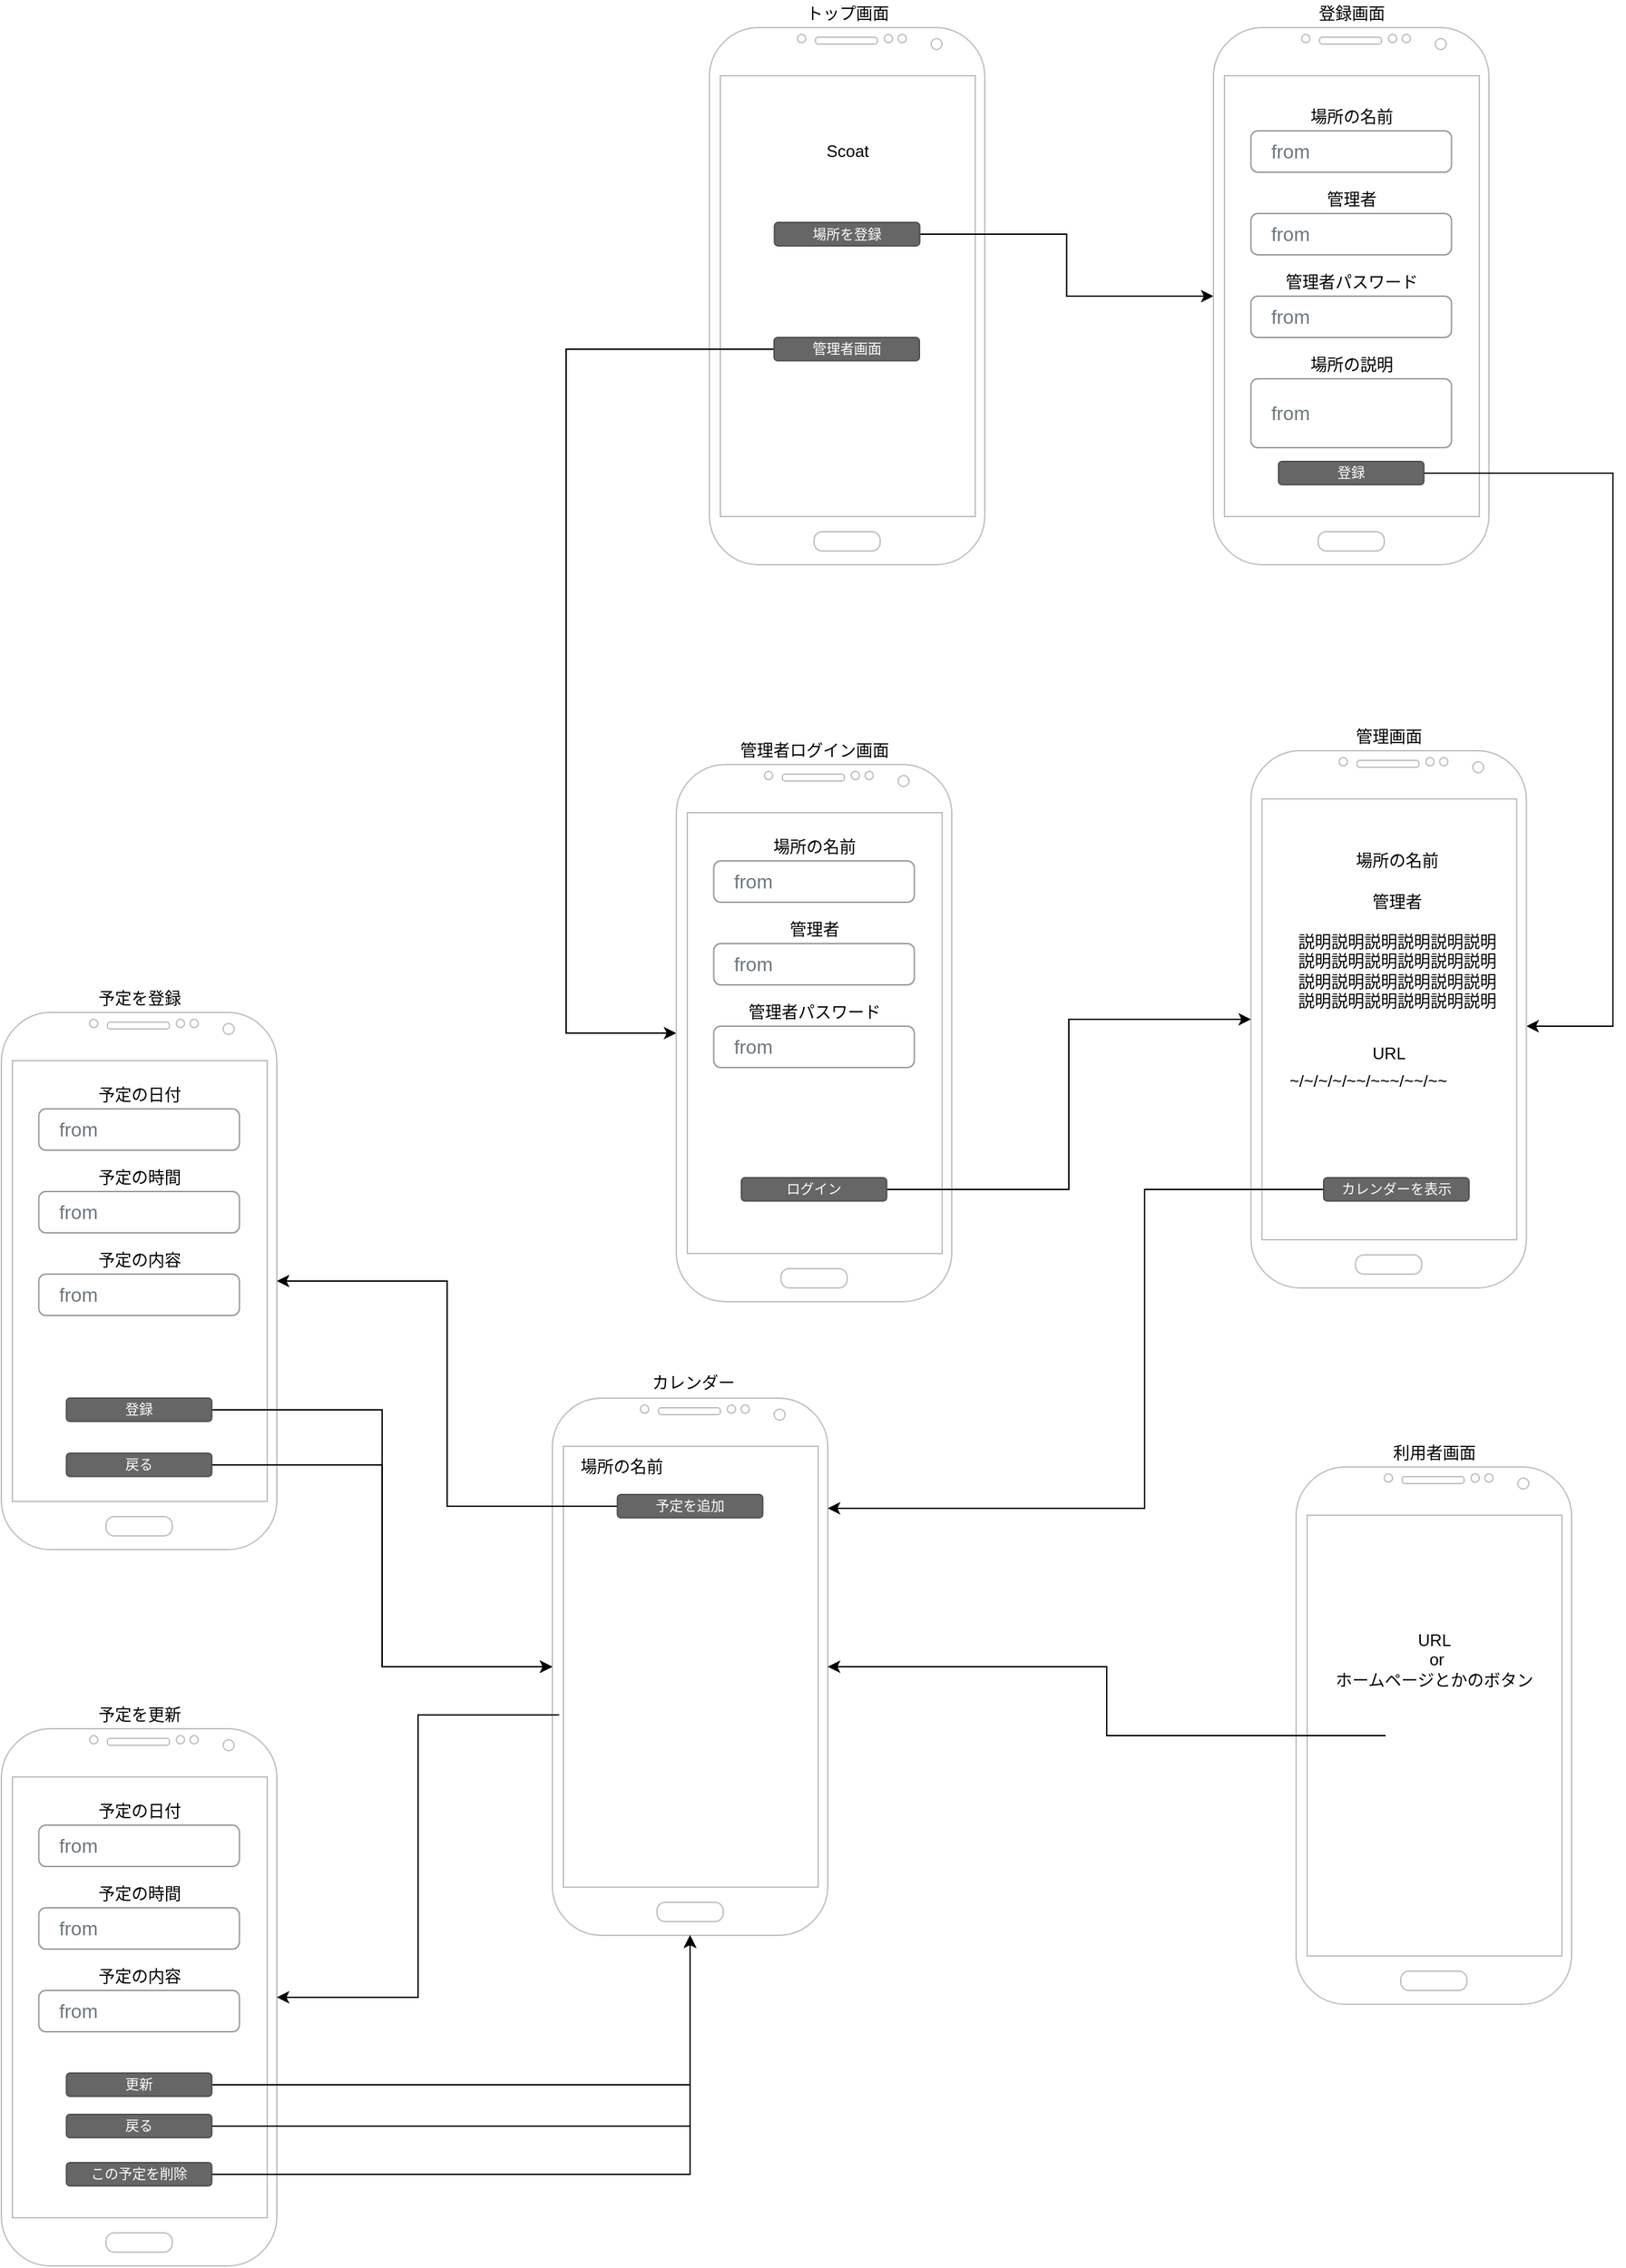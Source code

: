 <mxfile version="14.4.2" type="device"><diagram id="Cid-E1_WpX19FYD2wdw5" name="Page-1"><mxGraphModel dx="1773" dy="589" grid="1" gridSize="10" guides="1" tooltips="1" connect="1" arrows="1" fold="1" page="1" pageScale="1" pageWidth="827" pageHeight="1169" math="0" shadow="0"><root><mxCell id="0"/><mxCell id="1" parent="0"/><mxCell id="yJybupqU7paiZ8rAt8fb-1" value="" style="verticalLabelPosition=bottom;verticalAlign=top;html=1;shadow=0;dashed=0;strokeWidth=1;shape=mxgraph.android.phone2;strokeColor=#c0c0c0;" parent="1" vertex="1"><mxGeometry x="314" y="195" width="200" height="390" as="geometry"/></mxCell><mxCell id="yJybupqU7paiZ8rAt8fb-7" style="edgeStyle=orthogonalEdgeStyle;rounded=0;orthogonalLoop=1;jettySize=auto;html=1;" parent="1" source="yJybupqU7paiZ8rAt8fb-2" target="yJybupqU7paiZ8rAt8fb-6" edge="1"><mxGeometry relative="1" as="geometry"/></mxCell><mxCell id="yJybupqU7paiZ8rAt8fb-2" value="場所を登録" style="rounded=1;html=1;shadow=0;dashed=0;whiteSpace=wrap;fontSize=10;fillColor=#666666;align=center;strokeColor=#4D4D4D;fontColor=#ffffff;" parent="1" vertex="1"><mxGeometry x="361.25" y="336.56" width="105.5" height="16.88" as="geometry"/></mxCell><mxCell id="yJybupqU7paiZ8rAt8fb-6" value="" style="verticalLabelPosition=bottom;verticalAlign=top;html=1;shadow=0;dashed=0;strokeWidth=1;shape=mxgraph.android.phone2;strokeColor=#c0c0c0;" parent="1" vertex="1"><mxGeometry x="680" y="195" width="200" height="390" as="geometry"/></mxCell><mxCell id="yJybupqU7paiZ8rAt8fb-26" value="from" style="html=1;shadow=0;dashed=0;shape=mxgraph.bootstrap.rrect;rSize=5;fillColor=none;strokeColor=#999999;align=left;spacing=15;fontSize=14;fontColor=#6C767D;" parent="1" vertex="1"><mxGeometry x="707.2" y="270" width="145.6" height="30" as="geometry"/></mxCell><mxCell id="yJybupqU7paiZ8rAt8fb-28" value="場所の名前" style="text;html=1;align=center;verticalAlign=middle;resizable=0;points=[];autosize=1;" parent="1" vertex="1"><mxGeometry x="740" y="250" width="80" height="20" as="geometry"/></mxCell><mxCell id="yJybupqU7paiZ8rAt8fb-50" style="edgeStyle=orthogonalEdgeStyle;rounded=0;orthogonalLoop=1;jettySize=auto;html=1;" parent="1" source="yJybupqU7paiZ8rAt8fb-29" target="yJybupqU7paiZ8rAt8fb-31" edge="1"><mxGeometry relative="1" as="geometry"><Array as="points"><mxPoint x="970" y="519"/><mxPoint x="970" y="920"/></Array></mxGeometry></mxCell><mxCell id="yJybupqU7paiZ8rAt8fb-29" value="登録" style="rounded=1;html=1;shadow=0;dashed=0;whiteSpace=wrap;fontSize=10;fillColor=#666666;align=center;strokeColor=#4D4D4D;fontColor=#ffffff;" parent="1" vertex="1"><mxGeometry x="727.25" y="510" width="105.5" height="16.88" as="geometry"/></mxCell><mxCell id="yJybupqU7paiZ8rAt8fb-31" value="" style="verticalLabelPosition=bottom;verticalAlign=top;html=1;shadow=0;dashed=0;strokeWidth=1;shape=mxgraph.android.phone2;strokeColor=#c0c0c0;" parent="1" vertex="1"><mxGeometry x="707.2" y="720" width="200" height="390" as="geometry"/></mxCell><mxCell id="yJybupqU7paiZ8rAt8fb-33" value="" style="verticalLabelPosition=bottom;verticalAlign=top;html=1;shadow=0;dashed=0;strokeWidth=1;shape=mxgraph.android.phone2;strokeColor=#c0c0c0;" parent="1" vertex="1"><mxGeometry x="200" y="1190" width="200" height="390" as="geometry"/></mxCell><mxCell id="yJybupqU7paiZ8rAt8fb-37" value="管理者" style="text;html=1;align=center;verticalAlign=middle;resizable=0;points=[];autosize=1;" parent="1" vertex="1"><mxGeometry x="755" y="310" width="50" height="20" as="geometry"/></mxCell><mxCell id="yJybupqU7paiZ8rAt8fb-39" value="管理者パスワード" style="text;html=1;align=center;verticalAlign=middle;resizable=0;points=[];autosize=1;" parent="1" vertex="1"><mxGeometry x="725" y="370" width="110" height="20" as="geometry"/></mxCell><mxCell id="yJybupqU7paiZ8rAt8fb-40" value="from" style="html=1;shadow=0;dashed=0;shape=mxgraph.bootstrap.rrect;rSize=5;fillColor=none;strokeColor=#999999;align=left;spacing=15;fontSize=14;fontColor=#6C767D;" parent="1" vertex="1"><mxGeometry x="707.2" y="330" width="145.6" height="30" as="geometry"/></mxCell><mxCell id="yJybupqU7paiZ8rAt8fb-41" value="from" style="html=1;shadow=0;dashed=0;shape=mxgraph.bootstrap.rrect;rSize=5;fillColor=none;strokeColor=#999999;align=left;spacing=15;fontSize=14;fontColor=#6C767D;" parent="1" vertex="1"><mxGeometry x="707.2" y="390" width="145.6" height="30" as="geometry"/></mxCell><mxCell id="yJybupqU7paiZ8rAt8fb-42" value="場所の説明" style="text;html=1;align=center;verticalAlign=middle;resizable=0;points=[];autosize=1;" parent="1" vertex="1"><mxGeometry x="740" y="430" width="80" height="20" as="geometry"/></mxCell><mxCell id="yJybupqU7paiZ8rAt8fb-43" value="from" style="html=1;shadow=0;dashed=0;shape=mxgraph.bootstrap.rrect;rSize=5;fillColor=none;strokeColor=#999999;align=left;spacing=15;fontSize=14;fontColor=#6C767D;" parent="1" vertex="1"><mxGeometry x="707.2" y="450" width="145.6" height="50" as="geometry"/></mxCell><mxCell id="yJybupqU7paiZ8rAt8fb-44" value="トップ画面" style="text;html=1;align=center;verticalAlign=middle;resizable=0;points=[];autosize=1;" parent="1" vertex="1"><mxGeometry x="379" y="175" width="70" height="20" as="geometry"/></mxCell><mxCell id="yJybupqU7paiZ8rAt8fb-45" value="登録画面" style="text;html=1;align=center;verticalAlign=middle;resizable=0;points=[];autosize=1;" parent="1" vertex="1"><mxGeometry x="750" y="175" width="60" height="20" as="geometry"/></mxCell><mxCell id="yJybupqU7paiZ8rAt8fb-59" style="edgeStyle=orthogonalEdgeStyle;rounded=0;orthogonalLoop=1;jettySize=auto;html=1;" parent="1" source="yJybupqU7paiZ8rAt8fb-46" target="yJybupqU7paiZ8rAt8fb-57" edge="1"><mxGeometry relative="1" as="geometry"><Array as="points"><mxPoint x="210" y="429"/><mxPoint x="210" y="925"/></Array></mxGeometry></mxCell><mxCell id="yJybupqU7paiZ8rAt8fb-46" value="管理者画面" style="rounded=1;html=1;shadow=0;dashed=0;whiteSpace=wrap;fontSize=10;fillColor=#666666;align=center;strokeColor=#4D4D4D;fontColor=#ffffff;" parent="1" vertex="1"><mxGeometry x="361" y="420" width="105.5" height="16.88" as="geometry"/></mxCell><mxCell id="yJybupqU7paiZ8rAt8fb-49" value="管理画面" style="text;html=1;align=center;verticalAlign=middle;resizable=0;points=[];autosize=1;" parent="1" vertex="1"><mxGeometry x="777.2" y="700" width="60" height="20" as="geometry"/></mxCell><mxCell id="yJybupqU7paiZ8rAt8fb-51" value="カレンダー" style="text;html=1;align=center;verticalAlign=middle;resizable=0;points=[];autosize=1;" parent="1" vertex="1"><mxGeometry x="267.25" y="1169" width="70" height="20" as="geometry"/></mxCell><mxCell id="yJybupqU7paiZ8rAt8fb-52" value="" style="verticalLabelPosition=bottom;verticalAlign=top;html=1;shadow=0;dashed=0;strokeWidth=1;shape=mxgraph.android.phone2;strokeColor=#c0c0c0;" parent="1" vertex="1"><mxGeometry x="740" y="1240" width="200" height="390" as="geometry"/></mxCell><mxCell id="yJybupqU7paiZ8rAt8fb-53" value="利用者画面" style="text;html=1;align=center;verticalAlign=middle;resizable=0;points=[];autosize=1;" parent="1" vertex="1"><mxGeometry x="800" y="1220" width="80" height="20" as="geometry"/></mxCell><mxCell id="yJybupqU7paiZ8rAt8fb-56" style="edgeStyle=orthogonalEdgeStyle;rounded=0;orthogonalLoop=1;jettySize=auto;html=1;" parent="1" source="yJybupqU7paiZ8rAt8fb-54" target="yJybupqU7paiZ8rAt8fb-33" edge="1"><mxGeometry relative="1" as="geometry"/></mxCell><mxCell id="yJybupqU7paiZ8rAt8fb-54" value="" style="shape=image;html=1;verticalAlign=top;verticalLabelPosition=bottom;labelBackgroundColor=#ffffff;imageAspect=0;aspect=fixed;image=https://cdn4.iconfinder.com/data/icons/music-ui-solid-24px/24/link_hyperlink-2-128.png" parent="1" vertex="1"><mxGeometry x="805" y="1400" width="70" height="70" as="geometry"/></mxCell><mxCell id="yJybupqU7paiZ8rAt8fb-55" value="URL&lt;br&gt;&amp;nbsp;or &lt;br&gt;ホームページとかのボタン" style="text;html=1;align=center;verticalAlign=middle;resizable=0;points=[];autosize=1;" parent="1" vertex="1"><mxGeometry x="760" y="1355" width="160" height="50" as="geometry"/></mxCell><mxCell id="yJybupqU7paiZ8rAt8fb-57" value="" style="verticalLabelPosition=bottom;verticalAlign=top;html=1;shadow=0;dashed=0;strokeWidth=1;shape=mxgraph.android.phone2;strokeColor=#c0c0c0;" parent="1" vertex="1"><mxGeometry x="290" y="730" width="200" height="390" as="geometry"/></mxCell><mxCell id="yJybupqU7paiZ8rAt8fb-58" value="管理者ログイン画面" style="text;html=1;align=center;verticalAlign=middle;resizable=0;points=[];autosize=1;" parent="1" vertex="1"><mxGeometry x="330" y="710" width="120" height="20" as="geometry"/></mxCell><mxCell id="yJybupqU7paiZ8rAt8fb-60" value="Scoat" style="text;html=1;align=center;verticalAlign=middle;resizable=0;points=[];autosize=1;" parent="1" vertex="1"><mxGeometry x="389" y="275" width="50" height="20" as="geometry"/></mxCell><mxCell id="yJybupqU7paiZ8rAt8fb-61" value="from" style="html=1;shadow=0;dashed=0;shape=mxgraph.bootstrap.rrect;rSize=5;fillColor=none;strokeColor=#999999;align=left;spacing=15;fontSize=14;fontColor=#6C767D;" parent="1" vertex="1"><mxGeometry x="317.2" y="800" width="145.6" height="30" as="geometry"/></mxCell><mxCell id="yJybupqU7paiZ8rAt8fb-62" value="管理者" style="text;html=1;align=center;verticalAlign=middle;resizable=0;points=[];autosize=1;" parent="1" vertex="1"><mxGeometry x="365.0" y="840" width="50" height="20" as="geometry"/></mxCell><mxCell id="yJybupqU7paiZ8rAt8fb-63" value="管理者パスワード" style="text;html=1;align=center;verticalAlign=middle;resizable=0;points=[];autosize=1;" parent="1" vertex="1"><mxGeometry x="335.0" y="900" width="110" height="20" as="geometry"/></mxCell><mxCell id="yJybupqU7paiZ8rAt8fb-64" value="from" style="html=1;shadow=0;dashed=0;shape=mxgraph.bootstrap.rrect;rSize=5;fillColor=none;strokeColor=#999999;align=left;spacing=15;fontSize=14;fontColor=#6C767D;" parent="1" vertex="1"><mxGeometry x="317.2" y="860" width="145.6" height="30" as="geometry"/></mxCell><mxCell id="yJybupqU7paiZ8rAt8fb-65" value="from" style="html=1;shadow=0;dashed=0;shape=mxgraph.bootstrap.rrect;rSize=5;fillColor=none;strokeColor=#999999;align=left;spacing=15;fontSize=14;fontColor=#6C767D;" parent="1" vertex="1"><mxGeometry x="317.2" y="920" width="145.6" height="30" as="geometry"/></mxCell><mxCell id="yJybupqU7paiZ8rAt8fb-66" value="場所の名前" style="text;html=1;align=center;verticalAlign=middle;resizable=0;points=[];autosize=1;" parent="1" vertex="1"><mxGeometry x="350" y="780" width="80" height="20" as="geometry"/></mxCell><mxCell id="yJybupqU7paiZ8rAt8fb-68" style="edgeStyle=orthogonalEdgeStyle;rounded=0;orthogonalLoop=1;jettySize=auto;html=1;" parent="1" source="yJybupqU7paiZ8rAt8fb-67" target="yJybupqU7paiZ8rAt8fb-31" edge="1"><mxGeometry relative="1" as="geometry"/></mxCell><mxCell id="yJybupqU7paiZ8rAt8fb-67" value="ログイン" style="rounded=1;html=1;shadow=0;dashed=0;whiteSpace=wrap;fontSize=10;fillColor=#666666;align=center;strokeColor=#4D4D4D;fontColor=#ffffff;" parent="1" vertex="1"><mxGeometry x="337.25" y="1030" width="105.5" height="16.88" as="geometry"/></mxCell><mxCell id="yJybupqU7paiZ8rAt8fb-70" style="edgeStyle=orthogonalEdgeStyle;rounded=0;orthogonalLoop=1;jettySize=auto;html=1;" parent="1" source="yJybupqU7paiZ8rAt8fb-69" target="yJybupqU7paiZ8rAt8fb-33" edge="1"><mxGeometry relative="1" as="geometry"><Array as="points"><mxPoint x="630" y="1039"/><mxPoint x="630" y="1270"/></Array></mxGeometry></mxCell><mxCell id="yJybupqU7paiZ8rAt8fb-69" value="カレンダーを表示" style="rounded=1;html=1;shadow=0;dashed=0;whiteSpace=wrap;fontSize=10;fillColor=#666666;align=center;strokeColor=#4D4D4D;fontColor=#ffffff;" parent="1" vertex="1"><mxGeometry x="760" y="1030" width="105.5" height="16.88" as="geometry"/></mxCell><mxCell id="yJybupqU7paiZ8rAt8fb-71" value="" style="verticalLabelPosition=bottom;verticalAlign=top;html=1;shadow=0;dashed=0;strokeWidth=1;shape=mxgraph.android.phone2;strokeColor=#c0c0c0;" parent="1" vertex="1"><mxGeometry x="-200" y="910" width="200" height="390" as="geometry"/></mxCell><mxCell id="yJybupqU7paiZ8rAt8fb-74" value="" style="shape=image;html=1;verticalAlign=top;verticalLabelPosition=bottom;labelBackgroundColor=#ffffff;imageAspect=0;aspect=fixed;image=https://cdn1.iconfinder.com/data/icons/material-core/22/content-copy-128.png" parent="1" vertex="1"><mxGeometry x="860" y="950" width="20" height="20" as="geometry"/></mxCell><mxCell id="yJybupqU7paiZ8rAt8fb-75" value="場所の名前" style="text;html=1;align=center;verticalAlign=middle;resizable=0;points=[];autosize=1;" parent="1" vertex="1"><mxGeometry x="772.8" y="790" width="80" height="20" as="geometry"/></mxCell><mxCell id="yJybupqU7paiZ8rAt8fb-76" value="管理者" style="text;html=1;align=center;verticalAlign=middle;resizable=0;points=[];autosize=1;" parent="1" vertex="1"><mxGeometry x="787.8" y="820" width="50" height="20" as="geometry"/></mxCell><mxCell id="yJybupqU7paiZ8rAt8fb-77" value="説明説明説明説明説明説明&lt;br&gt;説明説明説明説明説明説明&lt;br&gt;説明説明説明説明説明説明&lt;br&gt;説明説明説明説明説明説明" style="text;html=1;align=center;verticalAlign=middle;resizable=0;points=[];autosize=1;" parent="1" vertex="1"><mxGeometry x="732.75" y="850" width="160" height="60" as="geometry"/></mxCell><mxCell id="yJybupqU7paiZ8rAt8fb-78" value="~/~/~/~/~~/~~~/~~/~~" style="text;html=1;align=center;verticalAlign=middle;resizable=0;points=[];autosize=1;" parent="1" vertex="1"><mxGeometry x="727.25" y="950" width="130" height="20" as="geometry"/></mxCell><mxCell id="yJybupqU7paiZ8rAt8fb-79" value="予定を登録" style="text;html=1;align=center;verticalAlign=middle;resizable=0;points=[];autosize=1;" parent="1" vertex="1"><mxGeometry x="-140" y="890" width="80" height="20" as="geometry"/></mxCell><mxCell id="yJybupqU7paiZ8rAt8fb-80" value="" style="verticalLabelPosition=bottom;verticalAlign=top;html=1;shadow=0;dashed=0;strokeWidth=1;shape=mxgraph.android.phone2;strokeColor=#c0c0c0;" parent="1" vertex="1"><mxGeometry x="-200" y="1430" width="200" height="390" as="geometry"/></mxCell><mxCell id="yJybupqU7paiZ8rAt8fb-81" value="予定を更新" style="text;html=1;align=center;verticalAlign=middle;resizable=0;points=[];autosize=1;" parent="1" vertex="1"><mxGeometry x="-140" y="1410" width="80" height="20" as="geometry"/></mxCell><mxCell id="yJybupqU7paiZ8rAt8fb-84" style="edgeStyle=orthogonalEdgeStyle;rounded=0;orthogonalLoop=1;jettySize=auto;html=1;" parent="1" source="yJybupqU7paiZ8rAt8fb-82" target="yJybupqU7paiZ8rAt8fb-80" edge="1"><mxGeometry relative="1" as="geometry"/></mxCell><mxCell id="yJybupqU7paiZ8rAt8fb-82" value="" style="shape=image;html=1;verticalAlign=top;verticalLabelPosition=bottom;labelBackgroundColor=#ffffff;imageAspect=0;aspect=fixed;image=https://cdn0.iconfinder.com/data/icons/forgen-seo-1/64/calender-128.png" parent="1" vertex="1"><mxGeometry x="205" y="1325" width="190" height="190" as="geometry"/></mxCell><mxCell id="yJybupqU7paiZ8rAt8fb-83" value="場所の名前" style="text;html=1;align=center;verticalAlign=middle;resizable=0;points=[];autosize=1;" parent="1" vertex="1"><mxGeometry x="210" y="1230" width="80" height="20" as="geometry"/></mxCell><mxCell id="yJybupqU7paiZ8rAt8fb-87" style="edgeStyle=orthogonalEdgeStyle;rounded=0;orthogonalLoop=1;jettySize=auto;html=1;" parent="1" source="yJybupqU7paiZ8rAt8fb-86" target="yJybupqU7paiZ8rAt8fb-71" edge="1"><mxGeometry relative="1" as="geometry"/></mxCell><mxCell id="yJybupqU7paiZ8rAt8fb-86" value="予定を追加" style="rounded=1;html=1;shadow=0;dashed=0;whiteSpace=wrap;fontSize=10;fillColor=#666666;align=center;strokeColor=#4D4D4D;fontColor=#ffffff;" parent="1" vertex="1"><mxGeometry x="247.25" y="1260" width="105.5" height="16.88" as="geometry"/></mxCell><mxCell id="yJybupqU7paiZ8rAt8fb-94" style="edgeStyle=orthogonalEdgeStyle;rounded=0;orthogonalLoop=1;jettySize=auto;html=1;" parent="1" source="yJybupqU7paiZ8rAt8fb-88" target="yJybupqU7paiZ8rAt8fb-33" edge="1"><mxGeometry relative="1" as="geometry"/></mxCell><mxCell id="yJybupqU7paiZ8rAt8fb-88" value="登録" style="rounded=1;html=1;shadow=0;dashed=0;whiteSpace=wrap;fontSize=10;fillColor=#666666;align=center;strokeColor=#4D4D4D;fontColor=#ffffff;" parent="1" vertex="1"><mxGeometry x="-152.75" y="1190" width="105.5" height="16.88" as="geometry"/></mxCell><mxCell id="yJybupqU7paiZ8rAt8fb-95" style="edgeStyle=orthogonalEdgeStyle;rounded=0;orthogonalLoop=1;jettySize=auto;html=1;" parent="1" source="yJybupqU7paiZ8rAt8fb-89" target="yJybupqU7paiZ8rAt8fb-33" edge="1"><mxGeometry relative="1" as="geometry"/></mxCell><mxCell id="yJybupqU7paiZ8rAt8fb-89" value="戻る" style="rounded=1;html=1;shadow=0;dashed=0;whiteSpace=wrap;fontSize=10;fillColor=#666666;align=center;strokeColor=#4D4D4D;fontColor=#ffffff;" parent="1" vertex="1"><mxGeometry x="-152.75" y="1230" width="105.5" height="16.88" as="geometry"/></mxCell><mxCell id="yJybupqU7paiZ8rAt8fb-96" style="edgeStyle=orthogonalEdgeStyle;rounded=0;orthogonalLoop=1;jettySize=auto;html=1;" parent="1" source="yJybupqU7paiZ8rAt8fb-90" target="yJybupqU7paiZ8rAt8fb-33" edge="1"><mxGeometry relative="1" as="geometry"/></mxCell><mxCell id="yJybupqU7paiZ8rAt8fb-90" value="更新" style="rounded=1;html=1;shadow=0;dashed=0;whiteSpace=wrap;fontSize=10;fillColor=#666666;align=center;strokeColor=#4D4D4D;fontColor=#ffffff;" parent="1" vertex="1"><mxGeometry x="-152.75" y="1680" width="105.5" height="16.88" as="geometry"/></mxCell><mxCell id="yJybupqU7paiZ8rAt8fb-97" style="edgeStyle=orthogonalEdgeStyle;rounded=0;orthogonalLoop=1;jettySize=auto;html=1;" parent="1" source="yJybupqU7paiZ8rAt8fb-91" target="yJybupqU7paiZ8rAt8fb-33" edge="1"><mxGeometry relative="1" as="geometry"/></mxCell><mxCell id="yJybupqU7paiZ8rAt8fb-91" value="戻る" style="rounded=1;html=1;shadow=0;dashed=0;whiteSpace=wrap;fontSize=10;fillColor=#666666;align=center;strokeColor=#4D4D4D;fontColor=#ffffff;" parent="1" vertex="1"><mxGeometry x="-152.75" y="1710" width="105.5" height="16.88" as="geometry"/></mxCell><mxCell id="yJybupqU7paiZ8rAt8fb-98" style="edgeStyle=orthogonalEdgeStyle;rounded=0;orthogonalLoop=1;jettySize=auto;html=1;" parent="1" source="yJybupqU7paiZ8rAt8fb-92" target="yJybupqU7paiZ8rAt8fb-33" edge="1"><mxGeometry relative="1" as="geometry"/></mxCell><mxCell id="yJybupqU7paiZ8rAt8fb-92" value="この予定を削除" style="rounded=1;html=1;shadow=0;dashed=0;whiteSpace=wrap;fontSize=10;fillColor=#666666;align=center;strokeColor=#4D4D4D;fontColor=#ffffff;" parent="1" vertex="1"><mxGeometry x="-152.75" y="1745" width="105.5" height="16.88" as="geometry"/></mxCell><mxCell id="yJybupqU7paiZ8rAt8fb-99" value="予定の日付" style="text;html=1;align=center;verticalAlign=middle;resizable=0;points=[];autosize=1;" parent="1" vertex="1"><mxGeometry x="-140" y="960" width="80" height="20" as="geometry"/></mxCell><mxCell id="yJybupqU7paiZ8rAt8fb-100" value="from" style="html=1;shadow=0;dashed=0;shape=mxgraph.bootstrap.rrect;rSize=5;fillColor=none;strokeColor=#999999;align=left;spacing=15;fontSize=14;fontColor=#6C767D;" parent="1" vertex="1"><mxGeometry x="-172.8" y="980" width="145.6" height="30" as="geometry"/></mxCell><mxCell id="yJybupqU7paiZ8rAt8fb-101" value="from" style="html=1;shadow=0;dashed=0;shape=mxgraph.bootstrap.rrect;rSize=5;fillColor=none;strokeColor=#999999;align=left;spacing=15;fontSize=14;fontColor=#6C767D;" parent="1" vertex="1"><mxGeometry x="-172.8" y="1040" width="145.6" height="30" as="geometry"/></mxCell><mxCell id="yJybupqU7paiZ8rAt8fb-102" value="from" style="html=1;shadow=0;dashed=0;shape=mxgraph.bootstrap.rrect;rSize=5;fillColor=none;strokeColor=#999999;align=left;spacing=15;fontSize=14;fontColor=#6C767D;" parent="1" vertex="1"><mxGeometry x="-172.8" y="1100" width="145.6" height="30" as="geometry"/></mxCell><mxCell id="yJybupqU7paiZ8rAt8fb-105" value="予定の時間" style="text;html=1;align=center;verticalAlign=middle;resizable=0;points=[];autosize=1;" parent="1" vertex="1"><mxGeometry x="-140" y="1020" width="80" height="20" as="geometry"/></mxCell><mxCell id="yJybupqU7paiZ8rAt8fb-106" value="予定の内容" style="text;html=1;align=center;verticalAlign=middle;resizable=0;points=[];autosize=1;" parent="1" vertex="1"><mxGeometry x="-140" y="1080" width="80" height="20" as="geometry"/></mxCell><mxCell id="yJybupqU7paiZ8rAt8fb-107" value="予定の日付" style="text;html=1;align=center;verticalAlign=middle;resizable=0;points=[];autosize=1;" parent="1" vertex="1"><mxGeometry x="-140" y="1480" width="80" height="20" as="geometry"/></mxCell><mxCell id="yJybupqU7paiZ8rAt8fb-108" value="from" style="html=1;shadow=0;dashed=0;shape=mxgraph.bootstrap.rrect;rSize=5;fillColor=none;strokeColor=#999999;align=left;spacing=15;fontSize=14;fontColor=#6C767D;" parent="1" vertex="1"><mxGeometry x="-172.8" y="1500" width="145.6" height="30" as="geometry"/></mxCell><mxCell id="yJybupqU7paiZ8rAt8fb-109" value="from" style="html=1;shadow=0;dashed=0;shape=mxgraph.bootstrap.rrect;rSize=5;fillColor=none;strokeColor=#999999;align=left;spacing=15;fontSize=14;fontColor=#6C767D;" parent="1" vertex="1"><mxGeometry x="-172.8" y="1560" width="145.6" height="30" as="geometry"/></mxCell><mxCell id="yJybupqU7paiZ8rAt8fb-110" value="from" style="html=1;shadow=0;dashed=0;shape=mxgraph.bootstrap.rrect;rSize=5;fillColor=none;strokeColor=#999999;align=left;spacing=15;fontSize=14;fontColor=#6C767D;" parent="1" vertex="1"><mxGeometry x="-172.8" y="1620" width="145.6" height="30" as="geometry"/></mxCell><mxCell id="yJybupqU7paiZ8rAt8fb-111" value="予定の時間" style="text;html=1;align=center;verticalAlign=middle;resizable=0;points=[];autosize=1;" parent="1" vertex="1"><mxGeometry x="-140" y="1540" width="80" height="20" as="geometry"/></mxCell><mxCell id="yJybupqU7paiZ8rAt8fb-112" value="予定の内容" style="text;html=1;align=center;verticalAlign=middle;resizable=0;points=[];autosize=1;" parent="1" vertex="1"><mxGeometry x="-140" y="1600" width="80" height="20" as="geometry"/></mxCell><mxCell id="ZYXGly8tGUEme_9Lo0O2-1" value="URL" style="text;html=1;align=center;verticalAlign=middle;resizable=0;points=[];autosize=1;" vertex="1" parent="1"><mxGeometry x="787" y="930" width="40" height="20" as="geometry"/></mxCell></root></mxGraphModel></diagram></mxfile>